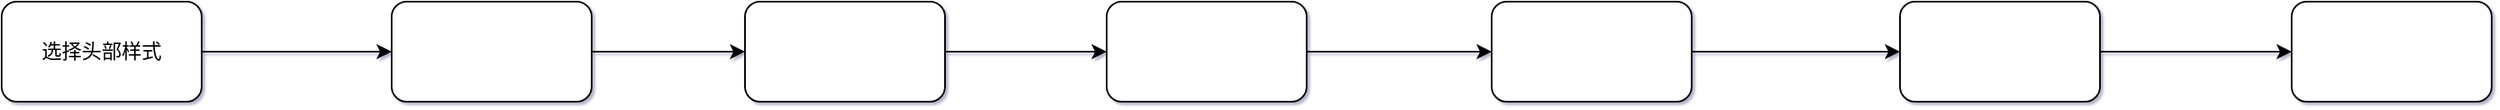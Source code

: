 <mxfile>
    <diagram id="bBGqkNZi8ZvVc2HgwmSR" name="第 1 页">
        <mxGraphModel dx="1374" dy="428" grid="0" gridSize="10" guides="1" tooltips="1" connect="1" arrows="1" fold="1" page="0" pageScale="1" pageWidth="3300" pageHeight="4681" background="none" math="0" shadow="1">
            <root>
                <mxCell id="0"/>
                <mxCell id="1" parent="0"/>
                <mxCell id="14" value="" style="rounded=1;whiteSpace=wrap;html=1;" parent="1" vertex="1">
                    <mxGeometry x="721" y="659" width="120" height="60" as="geometry"/>
                </mxCell>
                <mxCell id="15" value="" style="endArrow=classic;html=1;exitX=1;exitY=0.5;exitDx=0;exitDy=0;rounded=1;" parent="1" source="14" target="16" edge="1">
                    <mxGeometry width="50" height="50" relative="1" as="geometry">
                        <mxPoint x="1000" y="844" as="sourcePoint"/>
                        <mxPoint x="873" y="689" as="targetPoint"/>
                    </mxGeometry>
                </mxCell>
                <mxCell id="16" value="" style="rounded=1;whiteSpace=wrap;html=1;" parent="1" vertex="1">
                    <mxGeometry x="952" y="659" width="120" height="60" as="geometry"/>
                </mxCell>
                <mxCell id="18" value="" style="rounded=1;whiteSpace=wrap;html=1;" parent="1" vertex="1">
                    <mxGeometry x="504" y="659" width="120" height="60" as="geometry"/>
                </mxCell>
                <mxCell id="19" value="" style="endArrow=classic;html=1;exitX=1;exitY=0.5;exitDx=0;exitDy=0;entryX=0;entryY=0.5;entryDx=0;entryDy=0;rounded=1;" parent="1" source="18" target="14" edge="1">
                    <mxGeometry width="50" height="50" relative="1" as="geometry">
                        <mxPoint x="799" y="844" as="sourcePoint"/>
                        <mxPoint x="689" y="689" as="targetPoint"/>
                    </mxGeometry>
                </mxCell>
                <mxCell id="20" value="" style="rounded=1;whiteSpace=wrap;html=1;" parent="1" vertex="1">
                    <mxGeometry x="292" y="659" width="120" height="60" as="geometry"/>
                </mxCell>
                <mxCell id="21" value="" style="endArrow=classic;html=1;exitX=1;exitY=0.5;exitDx=0;exitDy=0;entryX=0;entryY=0.5;entryDx=0;entryDy=0;entryPerimeter=0;rounded=1;" parent="1" source="20" target="18" edge="1">
                    <mxGeometry width="50" height="50" relative="1" as="geometry">
                        <mxPoint x="606" y="844" as="sourcePoint"/>
                        <mxPoint x="496" y="689" as="targetPoint"/>
                    </mxGeometry>
                </mxCell>
                <mxCell id="22" value="选择头部样式" style="rounded=1;whiteSpace=wrap;html=1;" parent="1" vertex="1">
                    <mxGeometry x="58" y="659" width="120" height="60" as="geometry"/>
                </mxCell>
                <mxCell id="23" value="" style="endArrow=classic;html=1;exitX=1;exitY=0.5;exitDx=0;exitDy=0;entryX=0;entryY=0.5;entryDx=0;entryDy=0;rounded=1;" parent="1" source="22" target="20" edge="1">
                    <mxGeometry width="50" height="50" relative="1" as="geometry">
                        <mxPoint x="317" y="830" as="sourcePoint"/>
                        <mxPoint x="237" y="692" as="targetPoint"/>
                    </mxGeometry>
                </mxCell>
                <mxCell id="25" value="" style="rounded=1;whiteSpace=wrap;html=1;" parent="1" vertex="1">
                    <mxGeometry x="1197" y="659" width="120" height="60" as="geometry"/>
                </mxCell>
                <mxCell id="26" value="" style="endArrow=classic;html=1;exitX=1;exitY=0.5;exitDx=0;exitDy=0;entryX=0;entryY=0.5;entryDx=0;entryDy=0;rounded=1;" parent="1" source="16" target="25" edge="1">
                    <mxGeometry width="50" height="50" relative="1" as="geometry">
                        <mxPoint x="599" y="831" as="sourcePoint"/>
                        <mxPoint x="649" y="781" as="targetPoint"/>
                    </mxGeometry>
                </mxCell>
                <mxCell id="27" value="" style="rounded=1;whiteSpace=wrap;html=1;" parent="1" vertex="1">
                    <mxGeometry x="1432" y="659" width="120" height="60" as="geometry"/>
                </mxCell>
                <mxCell id="28" value="" style="endArrow=classic;html=1;exitX=1;exitY=0.5;exitDx=0;exitDy=0;entryX=0;entryY=0.5;entryDx=0;entryDy=0;rounded=1;" parent="1" source="25" target="27" edge="1">
                    <mxGeometry width="50" height="50" relative="1" as="geometry">
                        <mxPoint x="599" y="831" as="sourcePoint"/>
                        <mxPoint x="649" y="781" as="targetPoint"/>
                    </mxGeometry>
                </mxCell>
            </root>
        </mxGraphModel>
    </diagram>
</mxfile>